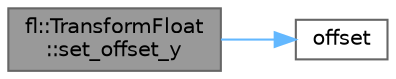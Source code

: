 digraph "fl::TransformFloat::set_offset_y"
{
 // INTERACTIVE_SVG=YES
 // LATEX_PDF_SIZE
  bgcolor="transparent";
  edge [fontname=Helvetica,fontsize=10,labelfontname=Helvetica,labelfontsize=10];
  node [fontname=Helvetica,fontsize=10,shape=box,height=0.2,width=0.4];
  rankdir="LR";
  Node1 [id="Node000001",label="fl::TransformFloat\l::set_offset_y",height=0.2,width=0.4,color="gray40", fillcolor="grey60", style="filled", fontcolor="black",tooltip=" "];
  Node1 -> Node2 [id="edge1_Node000001_Node000002",color="steelblue1",style="solid",tooltip=" "];
  Node2 [id="Node000002",label="offset",height=0.2,width=0.4,color="grey40", fillcolor="white", style="filled",URL="$d6/daf/direct_8h_a0b3fd115c40d6ac683a810a572fc6104.html#a0b3fd115c40d6ac683a810a572fc6104",tooltip=" "];
}
